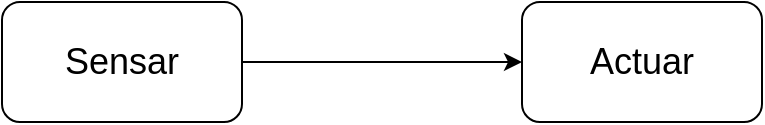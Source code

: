 <mxfile version="19.0.3" type="device"><diagram id="RxTt7pSxSH_BIEzSAQlK" name="Page-1"><mxGraphModel dx="1102" dy="725" grid="1" gridSize="10" guides="1" tooltips="1" connect="1" arrows="1" fold="1" page="1" pageScale="1" pageWidth="850" pageHeight="1100" math="0" shadow="0"><root><mxCell id="0"/><mxCell id="1" parent="0"/><mxCell id="9OH3wDtvbhgyC5ltQd_o-1" style="edgeStyle=orthogonalEdgeStyle;rounded=0;orthogonalLoop=1;jettySize=auto;html=1;exitX=1;exitY=0.5;exitDx=0;exitDy=0;entryX=0;entryY=0.5;entryDx=0;entryDy=0;" edge="1" parent="1" source="9OH3wDtvbhgyC5ltQd_o-2" target="9OH3wDtvbhgyC5ltQd_o-5"><mxGeometry relative="1" as="geometry"><mxPoint x="430" y="190" as="targetPoint"/></mxGeometry></mxCell><mxCell id="9OH3wDtvbhgyC5ltQd_o-2" value="Sensar" style="rounded=1;whiteSpace=wrap;html=1;fontStyle=0;fontSize=18;" vertex="1" parent="1"><mxGeometry x="240" y="160" width="120" height="60" as="geometry"/></mxCell><mxCell id="9OH3wDtvbhgyC5ltQd_o-5" value="Actuar" style="rounded=1;whiteSpace=wrap;html=1;fontStyle=0;fontSize=18;" vertex="1" parent="1"><mxGeometry x="500" y="160" width="120" height="60" as="geometry"/></mxCell></root></mxGraphModel></diagram></mxfile>